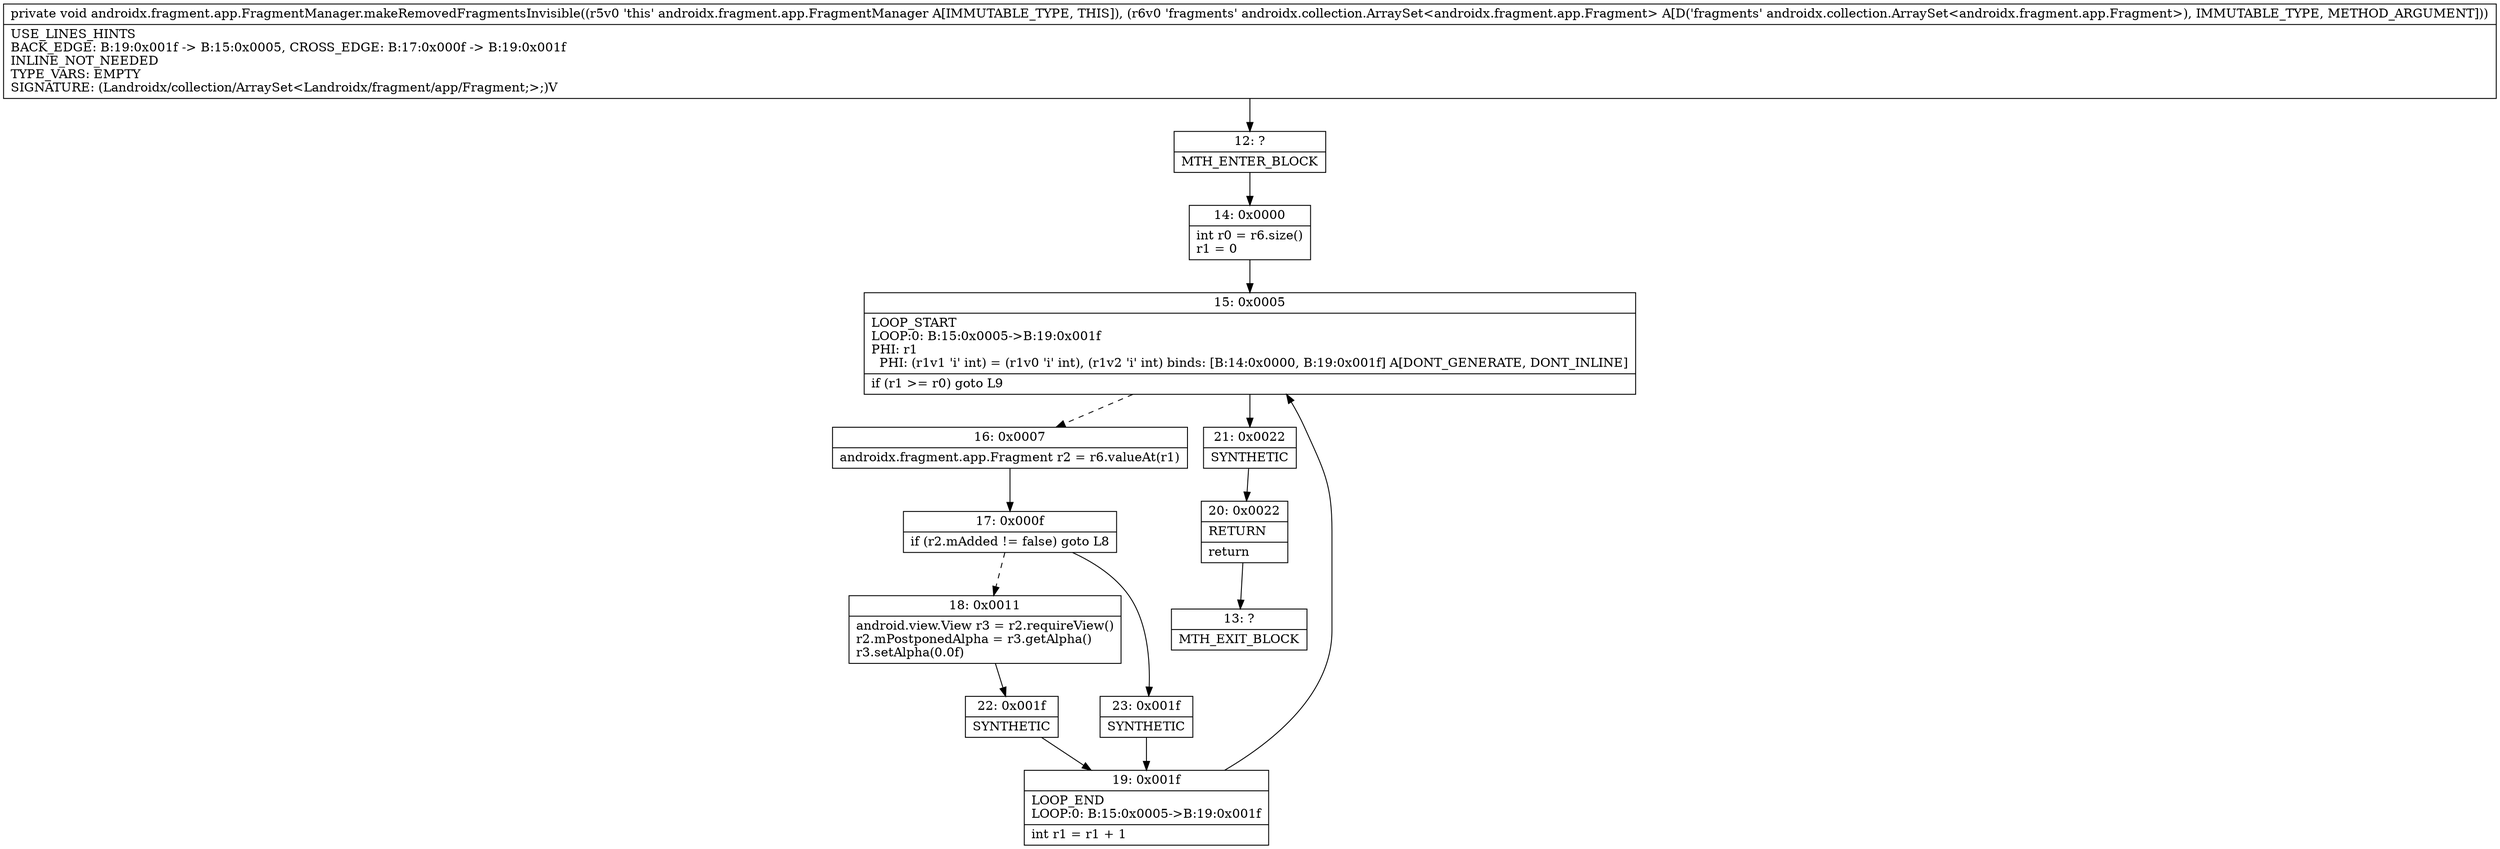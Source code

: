 digraph "CFG forandroidx.fragment.app.FragmentManager.makeRemovedFragmentsInvisible(Landroidx\/collection\/ArraySet;)V" {
Node_12 [shape=record,label="{12\:\ ?|MTH_ENTER_BLOCK\l}"];
Node_14 [shape=record,label="{14\:\ 0x0000|int r0 = r6.size()\lr1 = 0\l}"];
Node_15 [shape=record,label="{15\:\ 0x0005|LOOP_START\lLOOP:0: B:15:0x0005\-\>B:19:0x001f\lPHI: r1 \l  PHI: (r1v1 'i' int) = (r1v0 'i' int), (r1v2 'i' int) binds: [B:14:0x0000, B:19:0x001f] A[DONT_GENERATE, DONT_INLINE]\l|if (r1 \>= r0) goto L9\l}"];
Node_16 [shape=record,label="{16\:\ 0x0007|androidx.fragment.app.Fragment r2 = r6.valueAt(r1)\l}"];
Node_17 [shape=record,label="{17\:\ 0x000f|if (r2.mAdded != false) goto L8\l}"];
Node_18 [shape=record,label="{18\:\ 0x0011|android.view.View r3 = r2.requireView()\lr2.mPostponedAlpha = r3.getAlpha()\lr3.setAlpha(0.0f)\l}"];
Node_22 [shape=record,label="{22\:\ 0x001f|SYNTHETIC\l}"];
Node_19 [shape=record,label="{19\:\ 0x001f|LOOP_END\lLOOP:0: B:15:0x0005\-\>B:19:0x001f\l|int r1 = r1 + 1\l}"];
Node_23 [shape=record,label="{23\:\ 0x001f|SYNTHETIC\l}"];
Node_21 [shape=record,label="{21\:\ 0x0022|SYNTHETIC\l}"];
Node_20 [shape=record,label="{20\:\ 0x0022|RETURN\l|return\l}"];
Node_13 [shape=record,label="{13\:\ ?|MTH_EXIT_BLOCK\l}"];
MethodNode[shape=record,label="{private void androidx.fragment.app.FragmentManager.makeRemovedFragmentsInvisible((r5v0 'this' androidx.fragment.app.FragmentManager A[IMMUTABLE_TYPE, THIS]), (r6v0 'fragments' androidx.collection.ArraySet\<androidx.fragment.app.Fragment\> A[D('fragments' androidx.collection.ArraySet\<androidx.fragment.app.Fragment\>), IMMUTABLE_TYPE, METHOD_ARGUMENT]))  | USE_LINES_HINTS\lBACK_EDGE: B:19:0x001f \-\> B:15:0x0005, CROSS_EDGE: B:17:0x000f \-\> B:19:0x001f\lINLINE_NOT_NEEDED\lTYPE_VARS: EMPTY\lSIGNATURE: (Landroidx\/collection\/ArraySet\<Landroidx\/fragment\/app\/Fragment;\>;)V\l}"];
MethodNode -> Node_12;Node_12 -> Node_14;
Node_14 -> Node_15;
Node_15 -> Node_16[style=dashed];
Node_15 -> Node_21;
Node_16 -> Node_17;
Node_17 -> Node_18[style=dashed];
Node_17 -> Node_23;
Node_18 -> Node_22;
Node_22 -> Node_19;
Node_19 -> Node_15;
Node_23 -> Node_19;
Node_21 -> Node_20;
Node_20 -> Node_13;
}

